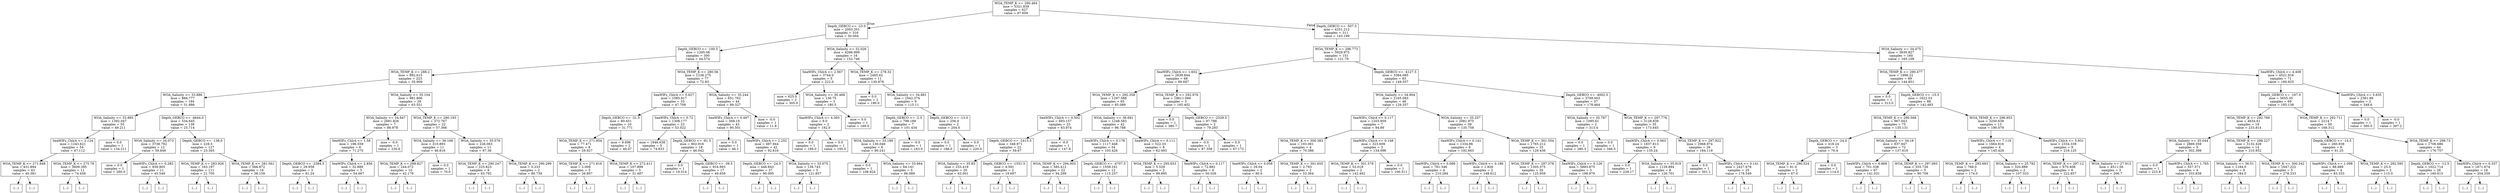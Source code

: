 digraph Tree {
node [shape=box] ;
0 [label="WOA_TEMP_K <= 290.464\nmse = 5321.839\nsamples = 627\nvalue = 97.609"] ;
1 [label="Depth_GEBCO <= -23.0\nmse = 2003.201\nsamples = 316\nvalue = 50.004"] ;
0 -> 1 [labeldistance=2.5, labelangle=45, headlabel="True"] ;
2 [label="Depth_GEBCO <= -100.5\nmse = 1295.08\nsamples = 300\nvalue = 44.574"] ;
1 -> 2 ;
3 [label="WOA_TEMP_K <= 288.2\nmse = 992.615\nsamples = 223\nvalue = 35.909"] ;
2 -> 3 ;
4 [label="WOA_Salinity <= 33.886\nmse = 866.777\nsamples = 194\nvalue = 31.886"] ;
3 -> 4 ;
5 [label="WOA_Salinity <= 33.885\nmse = 1392.047\nsamples = 55\nvalue = 49.211"] ;
4 -> 5 ;
6 [label="SeaWIFs_ChlrA <= 2.124\nmse = 1243.621\nsamples = 54\nvalue = 47.112"] ;
5 -> 6 ;
7 [label="WOA_TEMP_K <= 271.948\nmse = 431.894\nsamples = 43\nvalue = 40.381"] ;
6 -> 7 ;
8 [label="(...)"] ;
7 -> 8 ;
11 [label="(...)"] ;
7 -> 11 ;
88 [label="WOA_TEMP_K <= 275.78\nmse = 3609.395\nsamples = 11\nvalue = 74.458"] ;
6 -> 88 ;
89 [label="(...)"] ;
88 -> 89 ;
100 [label="(...)"] ;
88 -> 100 ;
105 [label="mse = 0.0\nsamples = 1\nvalue = 134.211"] ;
5 -> 105 ;
106 [label="Depth_GEBCO <= -4644.0\nmse = 534.645\nsamples = 139\nvalue = 25.714"] ;
4 -> 106 ;
107 [label="WOA_Salinity <= 34.073\nmse = 3738.792\nsamples = 12\nvalue = 59.846"] ;
106 -> 107 ;
108 [label="mse = 0.0\nsamples = 1\nvalue = 260.0"] ;
107 -> 108 ;
109 [label="SeaWIFs_ChlrA <= 0.283\nmse = 939.905\nsamples = 11\nvalue = 45.549"] ;
107 -> 109 ;
110 [label="(...)"] ;
109 -> 110 ;
117 [label="(...)"] ;
109 -> 117 ;
130 [label="Depth_GEBCO <= -138.0\nmse = 228.5\nsamples = 127\nvalue = 23.365"] ;
106 -> 130 ;
131 [label="WOA_TEMP_K <= 283.926\nmse = 163.197\nsamples = 111\nvalue = 21.705"] ;
130 -> 131 ;
132 [label="(...)"] ;
131 -> 132 ;
243 [label="(...)"] ;
131 -> 243 ;
274 [label="WOA_TEMP_K <= 281.561\nmse = 566.872\nsamples = 16\nvalue = 38.159"] ;
130 -> 274 ;
275 [label="(...)"] ;
274 -> 275 ;
278 [label="(...)"] ;
274 -> 278 ;
301 [label="WOA_Salinity <= 35.104\nmse = 981.806\nsamples = 29\nvalue = 63.551"] ;
3 -> 301 ;
302 [label="WOA_Salinity <= 34.947\nmse = 2681.826\nsamples = 7\nvalue = 88.978"] ;
301 -> 302 ;
303 [label="SeaWIFs_ChlrA <= 1.58\nmse = 196.559\nsamples = 6\nvalue = 71.275"] ;
302 -> 303 ;
304 [label="Depth_GEBCO <= -2384.5\nmse = 29.958\nsamples = 3\nvalue = 81.24"] ;
303 -> 304 ;
305 [label="(...)"] ;
304 -> 305 ;
308 [label="(...)"] ;
304 -> 308 ;
309 [label="SeaWIFs_ChlrA <= 2.856\nmse = 32.889\nsamples = 3\nvalue = 54.667"] ;
303 -> 309 ;
310 [label="(...)"] ;
309 -> 310 ;
311 [label="(...)"] ;
309 -> 311 ;
314 [label="mse = -0.0\nsamples = 1\nvalue = 230.6"] ;
302 -> 314 ;
315 [label="WOA_TEMP_K <= 290.193\nmse = 372.767\nsamples = 22\nvalue = 57.366"] ;
301 -> 315 ;
316 [label="WOA_Salinity <= 36.169\nmse = 310.893\nsamples = 11\nvalue = 46.816"] ;
315 -> 316 ;
317 [label="WOA_TEMP_K <= 288.827\nmse = 244.072\nsamples = 10\nvalue = 42.179"] ;
316 -> 317 ;
318 [label="(...)"] ;
317 -> 318 ;
323 [label="(...)"] ;
317 -> 323 ;
336 [label="mse = 0.0\nsamples = 1\nvalue = 70.0"] ;
316 -> 336 ;
337 [label="WOA_Salinity <= 35.579\nmse = 226.063\nsamples = 11\nvalue = 67.36"] ;
315 -> 337 ;
338 [label="WOA_TEMP_K <= 290.247\nmse = 225.823\nsamples = 9\nvalue = 63.792"] ;
337 -> 338 ;
339 [label="(...)"] ;
338 -> 339 ;
342 [label="(...)"] ;
338 -> 342 ;
349 [label="WOA_TEMP_K <= 290.299\nmse = 0.233\nsamples = 2\nvalue = 80.739"] ;
337 -> 349 ;
350 [label="(...)"] ;
349 -> 350 ;
351 [label="(...)"] ;
349 -> 351 ;
352 [label="WOA_TEMP_K <= 280.56\nmse = 1238.275\nsamples = 77\nvalue = 72.83"] ;
2 -> 352 ;
353 [label="SeaWIFs_ChlrA <= 0.627\nmse = 1085.917\nsamples = 33\nvalue = 47.709"] ;
352 -> 353 ;
354 [label="Depth_GEBCO <= -31.5\nmse = 80.451\nsamples = 10\nvalue = 31.771"] ;
353 -> 354 ;
355 [label="WOA_TEMP_K <= 271.954\nmse = 77.471\nsamples = 8\nvalue = 29.927"] ;
354 -> 355 ;
356 [label="WOA_TEMP_K <= 271.616\nmse = 2.009\nsamples = 3\nvalue = 26.807"] ;
355 -> 356 ;
357 [label="(...)"] ;
356 -> 357 ;
358 [label="(...)"] ;
356 -> 358 ;
359 [label="WOA_TEMP_K <= 272.411\nmse = 107.899\nsamples = 5\nvalue = 31.487"] ;
355 -> 359 ;
360 [label="(...)"] ;
359 -> 360 ;
361 [label="(...)"] ;
359 -> 361 ;
362 [label="mse = 9.696\nsamples = 2\nvalue = 40.07"] ;
354 -> 362 ;
363 [label="SeaWIFs_ChlrA <= 0.72\nmse = 1308.177\nsamples = 23\nvalue = 53.022"] ;
353 -> 363 ;
364 [label="mse = 1946.638\nsamples = 5\nvalue = 74.833"] ;
363 -> 364 ;
365 [label="Depth_GEBCO <= -81.5\nmse = 902.916\nsamples = 18\nvalue = 46.042"] ;
363 -> 365 ;
366 [label="mse = 0.0\nsamples = 1\nvalue = 19.514"] ;
365 -> 366 ;
367 [label="Depth_GEBCO <= -39.5\nmse = 916.993\nsamples = 17\nvalue = 49.659"] ;
365 -> 367 ;
368 [label="(...)"] ;
367 -> 368 ;
371 [label="(...)"] ;
367 -> 371 ;
382 [label="WOA_Salinity <= 35.244\nmse = 651.762\nsamples = 44\nvalue = 89.327"] ;
352 -> 382 ;
383 [label="SeaWIFs_ChlrA <= 0.497\nmse = 569.19\nsamples = 43\nvalue = 90.501"] ;
382 -> 383 ;
384 [label="mse = 0.0\nsamples = 1\nvalue = 46.1"] ;
383 -> 384 ;
385 [label="SeaWIFs_ChlrA <= 2.252\nmse = 497.944\nsamples = 42\nvalue = 92.616"] ;
383 -> 385 ;
386 [label="Depth_GEBCO <= -24.5\nmse = 448.843\nsamples = 37\nvalue = 90.095"] ;
385 -> 386 ;
387 [label="(...)"] ;
386 -> 387 ;
446 [label="(...)"] ;
386 -> 446 ;
447 [label="WOA_Salinity <= 33.075\nmse = 138.743\nsamples = 5\nvalue = 121.857"] ;
385 -> 447 ;
448 [label="(...)"] ;
447 -> 448 ;
449 [label="(...)"] ;
447 -> 449 ;
456 [label="mse = -0.0\nsamples = 1\nvalue = 11.8"] ;
382 -> 456 ;
457 [label="WOA_Salinity <= 32.026\nmse = 4286.999\nsamples = 16\nvalue = 152.746"] ;
1 -> 457 ;
458 [label="SeaWIFs_ChlrA <= 2.567\nmse = 3744.0\nsamples = 5\nvalue = 222.0"] ;
457 -> 458 ;
459 [label="mse = 625.0\nsamples = 2\nvalue = 305.0"] ;
458 -> 459 ;
460 [label="WOA_Salinity <= 30.468\nmse = 136.75\nsamples = 3\nvalue = 180.5"] ;
458 -> 460 ;
461 [label="SeaWIFs_ChlrA <= 4.393\nmse = 9.0\nsamples = 2\nvalue = 192.0"] ;
460 -> 461 ;
462 [label="mse = 0.0\nsamples = 1\nvalue = 189.0"] ;
461 -> 462 ;
463 [label="mse = 0.0\nsamples = 1\nvalue = 195.0"] ;
461 -> 463 ;
464 [label="mse = 0.0\nsamples = 1\nvalue = 169.0"] ;
460 -> 464 ;
465 [label="WOA_TEMP_K <= 278.32\nmse = 2465.62\nsamples = 11\nvalue = 130.876"] ;
457 -> 465 ;
466 [label="mse = 0.0\nsamples = 2\nvalue = 190.0"] ;
465 -> 466 ;
467 [label="WOA_Salinity <= 34.881\nmse = 1942.374\nsamples = 9\nvalue = 115.11"] ;
465 -> 467 ;
468 [label="Depth_GEBCO <= -2.5\nmse = 799.189\nsamples = 7\nvalue = 101.434"] ;
467 -> 468 ;
469 [label="WOA_Salinity <= 33.189\nmse = 130.046\nsamples = 6\nvalue = 90.241"] ;
468 -> 469 ;
470 [label="mse = 0.0\nsamples = 1\nvalue = 108.924"] ;
469 -> 470 ;
471 [label="WOA_Salinity <= 33.664\nmse = 64.141\nsamples = 5\nvalue = 86.089"] ;
469 -> 471 ;
472 [label="(...)"] ;
471 -> 472 ;
473 [label="(...)"] ;
471 -> 473 ;
480 [label="mse = -0.0\nsamples = 1\nvalue = 163.0"] ;
468 -> 480 ;
481 [label="Depth_GEBCO <= -13.0\nmse = 256.0\nsamples = 2\nvalue = 204.0"] ;
467 -> 481 ;
482 [label="mse = 0.0\nsamples = 1\nvalue = 188.0"] ;
481 -> 482 ;
483 [label="mse = 0.0\nsamples = 1\nvalue = 220.0"] ;
481 -> 483 ;
484 [label="Depth_GEBCO <= -507.5\nmse = 4251.212\nsamples = 311\nvalue = 143.199"] ;
0 -> 484 [labeldistance=2.5, labelangle=-45, headlabel="False"] ;
485 [label="WOA_TEMP_K <= 296.773\nmse = 3929.975\nsamples = 151\nvalue = 121.79"] ;
484 -> 485 ;
486 [label="SeaWIFs_ChlrA <= 1.602\nmse = 2639.844\nsamples = 68\nvalue = 89.697"] ;
485 -> 486 ;
487 [label="WOA_TEMP_K <= 292.358\nmse = 1297.588\nsamples = 65\nvalue = 85.089"] ;
486 -> 487 ;
488 [label="SeaWIFs_ChlrA <= 0.502\nmse = 693.157\nsamples = 23\nvalue = 63.974"] ;
487 -> 488 ;
489 [label="Depth_GEBCO <= -2415.5\nmse = 348.971\nsamples = 22\nvalue = 59.67"] ;
488 -> 489 ;
490 [label="WOA_Salinity <= 35.83\nmse = 233.419\nsamples = 20\nvalue = 63.001"] ;
489 -> 490 ;
491 [label="(...)"] ;
490 -> 491 ;
506 [label="(...)"] ;
490 -> 506 ;
525 [label="Depth_GEBCO <= -1551.5\nmse = 4.591\nsamples = 2\nvalue = 19.697"] ;
489 -> 525 ;
526 [label="(...)"] ;
525 -> 526 ;
527 [label="(...)"] ;
525 -> 527 ;
528 [label="mse = -0.0\nsamples = 1\nvalue = 147.9"] ;
488 -> 528 ;
529 [label="WOA_Salinity <= 36.691\nmse = 1248.583\nsamples = 42\nvalue = 96.788"] ;
487 -> 529 ;
530 [label="SeaWIFs_ChlrA <= 0.178\nmse = 1117.448\nsamples = 34\nvalue = 103.426"] ;
529 -> 530 ;
531 [label="WOA_TEMP_K <= 294.003\nmse = 585.412\nsamples = 22\nvalue = 94.299"] ;
530 -> 531 ;
532 [label="(...)"] ;
531 -> 532 ;
547 [label="(...)"] ;
531 -> 547 ;
574 [label="Depth_GEBCO <= -4707.5\nmse = 1559.161\nsamples = 12\nvalue = 115.257"] ;
530 -> 574 ;
575 [label="(...)"] ;
574 -> 575 ;
576 [label="(...)"] ;
574 -> 576 ;
595 [label="SeaWIFs_ChlrA <= 0.111\nmse = 522.33\nsamples = 8\nvalue = 62.493"] ;
529 -> 595 ;
596 [label="WOA_TEMP_K <= 295.653\nmse = 5.529\nsamples = 2\nvalue = 99.895"] ;
595 -> 596 ;
597 [label="(...)"] ;
596 -> 597 ;
598 [label="(...)"] ;
596 -> 598 ;
599 [label="SeaWIFs_ChlrA <= 0.117\nmse = 72.882\nsamples = 6\nvalue = 50.026"] ;
595 -> 599 ;
600 [label="(...)"] ;
599 -> 600 ;
601 [label="(...)"] ;
599 -> 601 ;
610 [label="WOA_TEMP_K <= 292.976\nmse = 18611.066\nsamples = 3\nvalue = 165.402"] ;
486 -> 610 ;
611 [label="mse = 0.0\nsamples = 1\nvalue = 380.7"] ;
610 -> 611 ;
612 [label="Depth_GEBCO <= -2529.5\nmse = 97.788\nsamples = 2\nvalue = 79.283"] ;
610 -> 612 ;
613 [label="mse = -0.0\nsamples = 1\nvalue = 87.358"] ;
612 -> 613 ;
614 [label="mse = 0.0\nsamples = 1\nvalue = 67.172"] ;
612 -> 614 ;
615 [label="Depth_GEBCO <= -4127.5\nmse = 3384.085\nsamples = 83\nvalue = 149.557"] ;
485 -> 615 ;
616 [label="WOA_Salinity <= 34.904\nmse = 2165.083\nsamples = 46\nvalue = 129.357"] ;
615 -> 616 ;
617 [label="SeaWIFs_ChlrA <= 0.117\nmse = 1203.959\nsamples = 7\nvalue = 94.89"] ;
616 -> 617 ;
618 [label="WOA_TEMP_K <= 300.383\nmse = 193.061\nsamples = 4\nvalue = 70.386"] ;
617 -> 618 ;
619 [label="SeaWIFs_ChlrA <= 0.058\nmse = 29.04\nsamples = 2\nvalue = 80.6"] ;
618 -> 619 ;
620 [label="(...)"] ;
619 -> 620 ;
621 [label="(...)"] ;
619 -> 621 ;
622 [label="WOA_TEMP_K <= 301.655\nmse = 2.793\nsamples = 2\nvalue = 53.364"] ;
618 -> 622 ;
623 [label="(...)"] ;
622 -> 623 ;
624 [label="(...)"] ;
622 -> 624 ;
625 [label="SeaWIFs_ChlrA <= 0.148\nmse = 323.609\nsamples = 3\nvalue = 134.096"] ;
617 -> 625 ;
626 [label="WOA_TEMP_K <= 301.578\nmse = 52.018\nsamples = 2\nvalue = 142.492"] ;
625 -> 626 ;
627 [label="(...)"] ;
626 -> 627 ;
628 [label="(...)"] ;
626 -> 628 ;
629 [label="mse = 0.0\nsamples = 1\nvalue = 100.511"] ;
625 -> 629 ;
630 [label="WOA_Salinity <= 35.257\nmse = 2081.975\nsamples = 39\nvalue = 135.758"] ;
616 -> 630 ;
631 [label="SeaWIFs_ChlrA <= 0.141\nmse = 1334.86\nsamples = 6\nvalue = 192.663"] ;
630 -> 631 ;
632 [label="SeaWIFs_ChlrA <= 0.088\nmse = 781.346\nsamples = 4\nvalue = 210.284"] ;
631 -> 632 ;
633 [label="(...)"] ;
632 -> 633 ;
636 [label="(...)"] ;
632 -> 636 ;
639 [label="SeaWIFs_ChlrA <= 0.186\nmse = 1.926\nsamples = 2\nvalue = 148.612"] ;
631 -> 639 ;
640 [label="(...)"] ;
639 -> 640 ;
641 [label="(...)"] ;
639 -> 641 ;
642 [label="WOA_TEMP_K <= 301.554\nmse = 1765.212\nsamples = 33\nvalue = 129.436"] ;
630 -> 642 ;
643 [label="WOA_TEMP_K <= 297.378\nmse = 1305.375\nsamples = 30\nvalue = 125.959"] ;
642 -> 643 ;
644 [label="(...)"] ;
643 -> 644 ;
661 [label="(...)"] ;
643 -> 661 ;
702 [label="SeaWIFs_ChlrA <= 0.126\nmse = 5883.875\nsamples = 3\nvalue = 198.979"] ;
642 -> 702 ;
703 [label="(...)"] ;
702 -> 703 ;
706 [label="(...)"] ;
702 -> 706 ;
707 [label="Depth_GEBCO <= -4002.5\nmse = 3709.003\nsamples = 37\nvalue = 178.464"] ;
615 -> 707 ;
708 [label="WOA_Salinity <= 35.787\nmse = 1095.61\nsamples = 2\nvalue = 313.4"] ;
707 -> 708 ;
709 [label="mse = 0.0\nsamples = 1\nvalue = 280.3"] ;
708 -> 709 ;
710 [label="mse = 0.0\nsamples = 1\nvalue = 346.5"] ;
708 -> 710 ;
711 [label="WOA_TEMP_K <= 297.776\nmse = 3128.839\nsamples = 35\nvalue = 173.645"] ;
707 -> 711 ;
712 [label="SeaWIFs_ChlrA <= 0.063\nmse = 1837.813\nsamples = 9\nvalue = 135.24"] ;
711 -> 712 ;
713 [label="mse = 0.0\nsamples = 1\nvalue = 229.17"] ;
712 -> 713 ;
714 [label="WOA_Salinity <= 35.919\nmse = 1129.894\nsamples = 8\nvalue = 126.701"] ;
712 -> 714 ;
715 [label="(...)"] ;
714 -> 715 ;
722 [label="(...)"] ;
714 -> 722 ;
729 [label="WOA_TEMP_K <= 297.922\nmse = 2968.974\nsamples = 26\nvalue = 184.119"] ;
711 -> 729 ;
730 [label="mse = 0.0\nsamples = 1\nvalue = 301.1"] ;
729 -> 730 ;
731 [label="SeaWIFs_ChlrA <= 0.141\nmse = 2427.678\nsamples = 25\nvalue = 178.549"] ;
729 -> 731 ;
732 [label="(...)"] ;
731 -> 732 ;
751 [label="(...)"] ;
731 -> 751 ;
776 [label="WOA_Salinity <= 34.475\nmse = 3630.827\nsamples = 160\nvalue = 165.109"] ;
484 -> 776 ;
777 [label="WOA_TEMP_K <= 290.477\nmse = 1998.22\nsamples = 89\nvalue = 144.851"] ;
776 -> 777 ;
778 [label="mse = 0.0\nsamples = 1\nvalue = 313.0"] ;
777 -> 778 ;
779 [label="Depth_GEBCO <= -15.5\nmse = 1622.53\nsamples = 88\nvalue = 142.483"] ;
777 -> 779 ;
780 [label="WOA_TEMP_K <= 290.568\nmse = 967.043\nsamples = 75\nvalue = 135.131"] ;
779 -> 780 ;
781 [label="Depth_GEBCO <= -24.0\nmse = 418.24\nsamples = 3\nvalue = 76.4"] ;
780 -> 781 ;
782 [label="WOA_TEMP_K <= 290.524\nmse = 81.0\nsamples = 2\nvalue = 67.0"] ;
781 -> 782 ;
783 [label="(...)"] ;
782 -> 783 ;
784 [label="(...)"] ;
782 -> 784 ;
785 [label="mse = 0.0\nsamples = 1\nvalue = 114.0"] ;
781 -> 785 ;
786 [label="WOA_Salinity <= 34.18\nmse = 837.947\nsamples = 72\nvalue = 137.619"] ;
780 -> 786 ;
787 [label="SeaWIFs_ChlrA <= 6.869\nmse = 701.338\nsamples = 67\nvalue = 141.031"] ;
786 -> 787 ;
788 [label="(...)"] ;
787 -> 788 ;
885 [label="(...)"] ;
787 -> 885 ;
886 [label="WOA_TEMP_K <= 297.093\nmse = 355.726\nsamples = 5\nvalue = 90.709"] ;
786 -> 886 ;
887 [label="(...)"] ;
886 -> 887 ;
894 [label="(...)"] ;
886 -> 894 ;
895 [label="WOA_TEMP_K <= 296.953\nmse = 3250.639\nsamples = 13\nvalue = 190.079"] ;
779 -> 895 ;
896 [label="SeaWIFs_ChlrA <= 7.119\nmse = 1664.816\nsamples = 4\nvalue = 145.429"] ;
895 -> 896 ;
897 [label="WOA_TEMP_K <= 293.683\nmse = 768.0\nsamples = 2\nvalue = 174.0"] ;
896 -> 897 ;
898 [label="(...)"] ;
897 -> 898 ;
899 [label="(...)"] ;
897 -> 899 ;
900 [label="WOA_Salinity <= 25.782\nmse = 320.889\nsamples = 2\nvalue = 107.333"] ;
896 -> 900 ;
901 [label="(...)"] ;
900 -> 901 ;
902 [label="(...)"] ;
900 -> 902 ;
903 [label="SeaWIFs_ChlrA <= 5.931\nmse = 2334.339\nsamples = 9\nvalue = 216.125"] ;
895 -> 903 ;
904 [label="WOA_TEMP_K <= 297.12\nmse = 670.408\nsamples = 6\nvalue = 222.857"] ;
903 -> 904 ;
905 [label="(...)"] ;
904 -> 905 ;
906 [label="(...)"] ;
904 -> 906 ;
907 [label="WOA_Salinity <= 27.913\nmse = 4511.56\nsamples = 3\nvalue = 206.7"] ;
903 -> 907 ;
908 [label="(...)"] ;
907 -> 908 ;
909 [label="(...)"] ;
907 -> 909 ;
910 [label="SeaWIFs_ChlrA <= 4.408\nmse = 4521.916\nsamples = 71\nvalue = 190.925"] ;
776 -> 910 ;
911 [label="Depth_GEBCO <= -167.0\nmse = 3655.35\nsamples = 69\nvalue = 185.138"] ;
910 -> 911 ;
912 [label="WOA_TEMP_K <= 292.769\nmse = 4634.61\nsamples = 19\nvalue = 233.814"] ;
911 -> 912 ;
913 [label="WOA_Salinity <= 35.044\nmse = 2869.359\nsamples = 5\nvalue = 302.399"] ;
912 -> 913 ;
914 [label="mse = 0.0\nsamples = 1\nvalue = 223.8"] ;
913 -> 914 ;
915 [label="SeaWIFs_ChlrA <= 1.765\nmse = 557.571\nsamples = 4\nvalue = 333.838"] ;
913 -> 915 ;
916 [label="(...)"] ;
915 -> 916 ;
921 [label="(...)"] ;
915 -> 921 ;
922 [label="WOA_TEMP_K <= 298.227\nmse = 3132.426\nsamples = 14\nvalue = 210.952"] ;
912 -> 922 ;
923 [label="WOA_Salinity <= 36.51\nmse = 1184.0\nsamples = 9\nvalue = 184.0"] ;
922 -> 923 ;
924 [label="(...)"] ;
923 -> 924 ;
929 [label="(...)"] ;
923 -> 929 ;
934 [label="WOA_TEMP_K <= 300.542\nmse = 1647.222\nsamples = 5\nvalue = 278.333"] ;
922 -> 934 ;
935 [label="(...)"] ;
934 -> 935 ;
940 [label="(...)"] ;
934 -> 940 ;
941 [label="WOA_TEMP_K <= 292.711\nmse = 2214.7\nsamples = 50\nvalue = 168.312"] ;
911 -> 941 ;
942 [label="Depth_GEBCO <= -14.5\nmse = 260.938\nsamples = 6\nvalue = 91.25"] ;
941 -> 942 ;
943 [label="SeaWIFs_ChlrA <= 1.098\nmse = 88.889\nsamples = 4\nvalue = 83.333"] ;
942 -> 943 ;
944 [label="(...)"] ;
943 -> 944 ;
947 [label="(...)"] ;
943 -> 947 ;
948 [label="WOA_TEMP_K <= 292.595\nmse = 25.0\nsamples = 2\nvalue = 115.0"] ;
942 -> 948 ;
949 [label="(...)"] ;
948 -> 949 ;
950 [label="(...)"] ;
948 -> 950 ;
951 [label="WOA_TEMP_K <= 298.73\nmse = 1706.686\nsamples = 44\nvalue = 176.757"] ;
941 -> 951 ;
952 [label="Depth_GEBCO <= -12.5\nmse = 1022.714\nsamples = 26\nvalue = 160.615"] ;
951 -> 952 ;
953 [label="(...)"] ;
952 -> 953 ;
972 [label="(...)"] ;
952 -> 972 ;
975 [label="SeaWIFs_ChlrA <= 0.337\nmse = 1671.674\nsamples = 18\nvalue = 204.259"] ;
951 -> 975 ;
976 [label="(...)"] ;
975 -> 976 ;
981 [label="(...)"] ;
975 -> 981 ;
998 [label="SeaWIFs_ChlrA <= 5.635\nmse = 2361.96\nsamples = 2\nvalue = 348.6"] ;
910 -> 998 ;
999 [label="mse = 0.0\nsamples = 1\nvalue = 300.0"] ;
998 -> 999 ;
1000 [label="mse = -0.0\nsamples = 1\nvalue = 397.2"] ;
998 -> 1000 ;
}